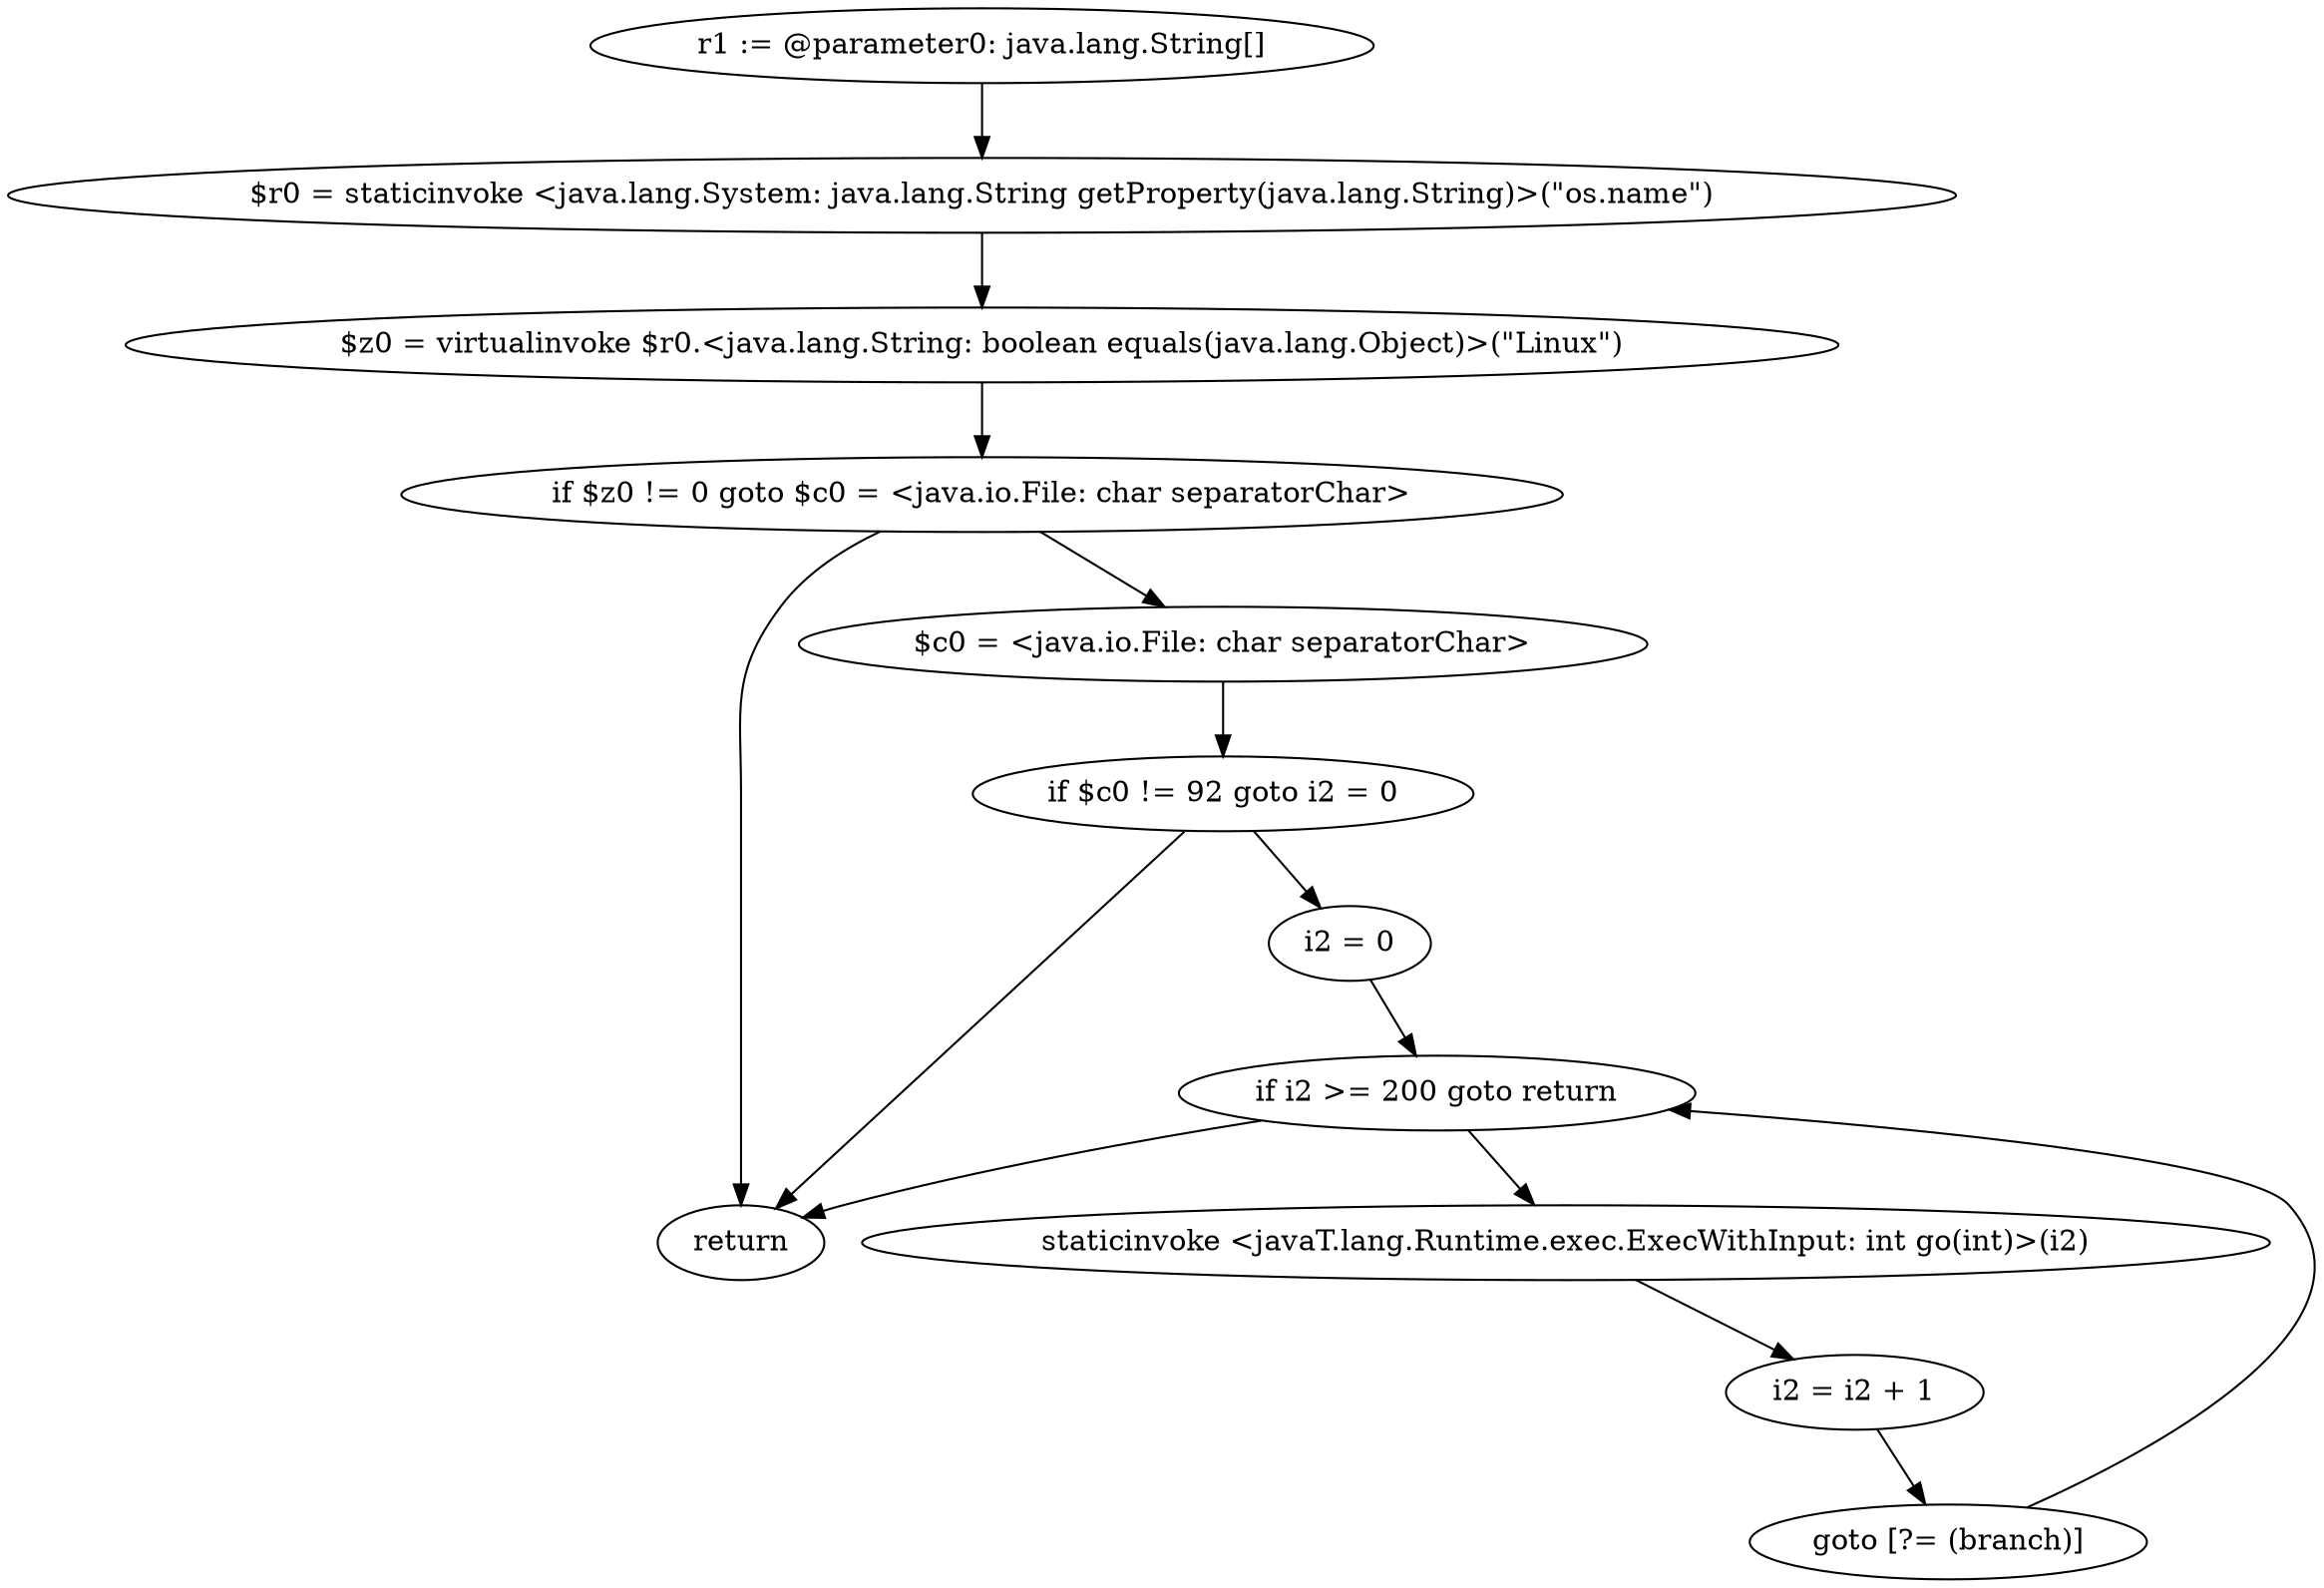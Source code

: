 digraph "unitGraph" {
    "r1 := @parameter0: java.lang.String[]"
    "$r0 = staticinvoke <java.lang.System: java.lang.String getProperty(java.lang.String)>(\"os.name\")"
    "$z0 = virtualinvoke $r0.<java.lang.String: boolean equals(java.lang.Object)>(\"Linux\")"
    "if $z0 != 0 goto $c0 = <java.io.File: char separatorChar>"
    "return"
    "$c0 = <java.io.File: char separatorChar>"
    "if $c0 != 92 goto i2 = 0"
    "i2 = 0"
    "if i2 >= 200 goto return"
    "staticinvoke <javaT.lang.Runtime.exec.ExecWithInput: int go(int)>(i2)"
    "i2 = i2 + 1"
    "goto [?= (branch)]"
    "r1 := @parameter0: java.lang.String[]"->"$r0 = staticinvoke <java.lang.System: java.lang.String getProperty(java.lang.String)>(\"os.name\")";
    "$r0 = staticinvoke <java.lang.System: java.lang.String getProperty(java.lang.String)>(\"os.name\")"->"$z0 = virtualinvoke $r0.<java.lang.String: boolean equals(java.lang.Object)>(\"Linux\")";
    "$z0 = virtualinvoke $r0.<java.lang.String: boolean equals(java.lang.Object)>(\"Linux\")"->"if $z0 != 0 goto $c0 = <java.io.File: char separatorChar>";
    "if $z0 != 0 goto $c0 = <java.io.File: char separatorChar>"->"return";
    "if $z0 != 0 goto $c0 = <java.io.File: char separatorChar>"->"$c0 = <java.io.File: char separatorChar>";
    "$c0 = <java.io.File: char separatorChar>"->"if $c0 != 92 goto i2 = 0";
    "if $c0 != 92 goto i2 = 0"->"return";
    "if $c0 != 92 goto i2 = 0"->"i2 = 0";
    "i2 = 0"->"if i2 >= 200 goto return";
    "if i2 >= 200 goto return"->"staticinvoke <javaT.lang.Runtime.exec.ExecWithInput: int go(int)>(i2)";
    "if i2 >= 200 goto return"->"return";
    "staticinvoke <javaT.lang.Runtime.exec.ExecWithInput: int go(int)>(i2)"->"i2 = i2 + 1";
    "i2 = i2 + 1"->"goto [?= (branch)]";
    "goto [?= (branch)]"->"if i2 >= 200 goto return";
}
